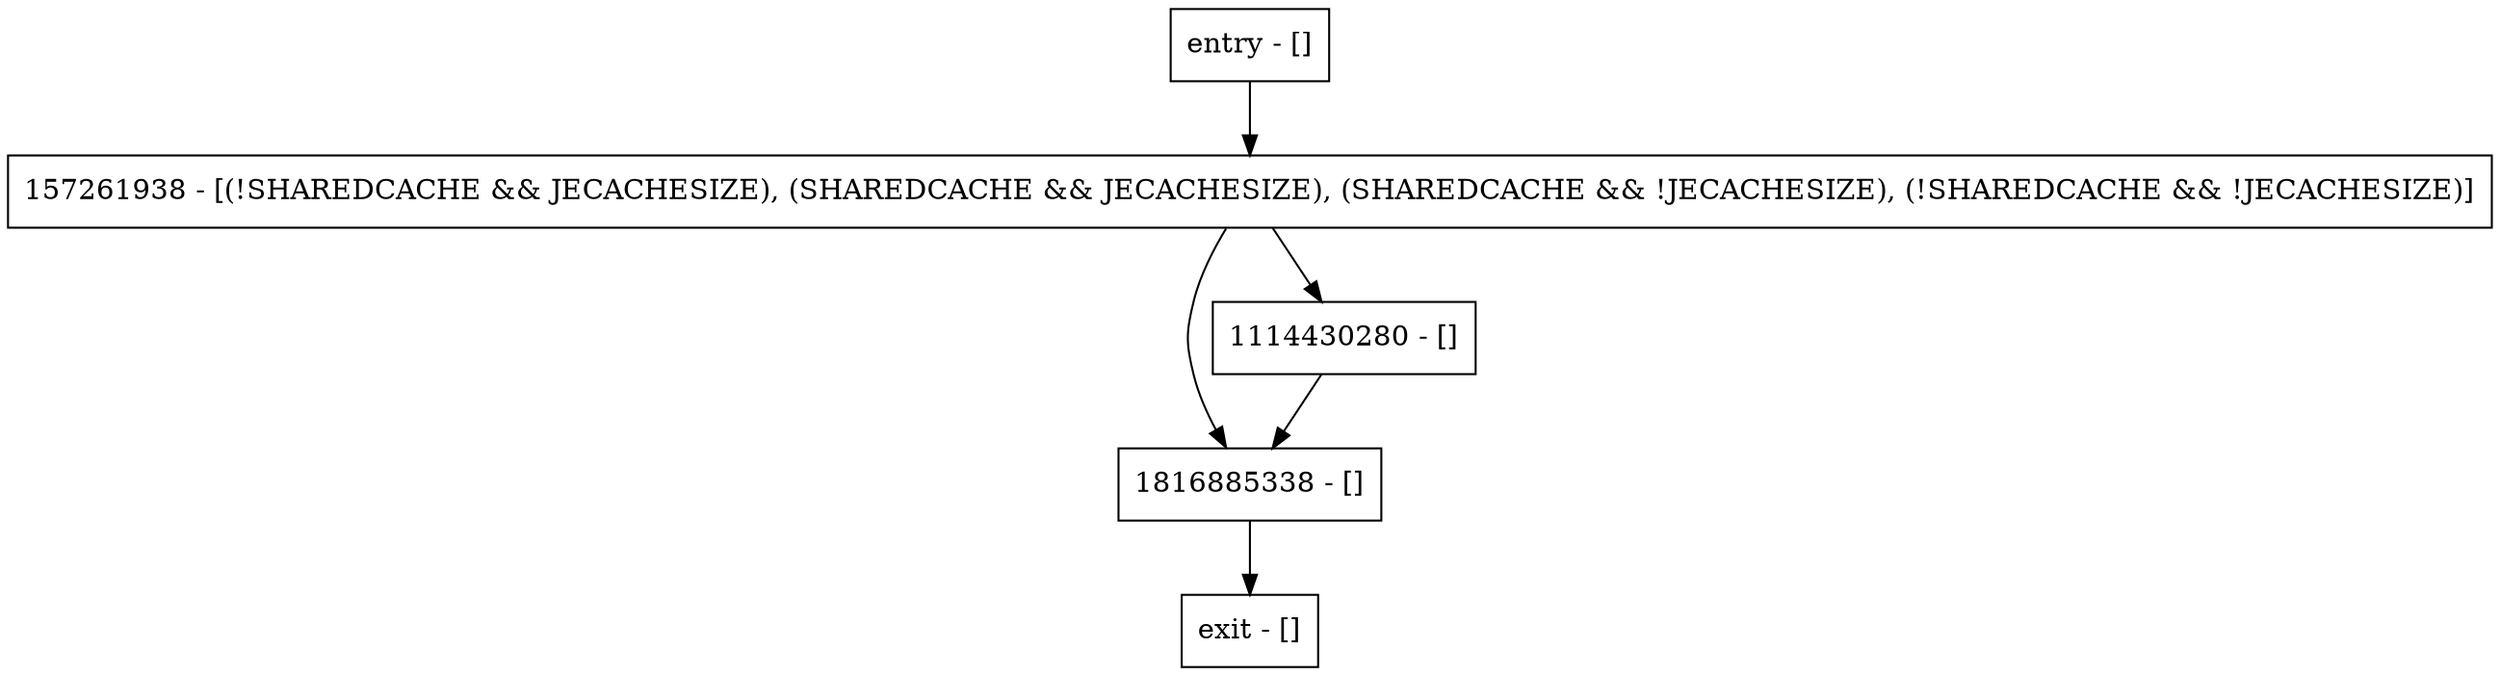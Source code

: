 digraph getVal {
node [shape=record];
entry [label="entry - []"];
exit [label="exit - []"];
1816885338 [label="1816885338 - []"];
157261938 [label="157261938 - [(!SHAREDCACHE && JECACHESIZE), (SHAREDCACHE && JECACHESIZE), (SHAREDCACHE && !JECACHESIZE), (!SHAREDCACHE && !JECACHESIZE)]"];
1114430280 [label="1114430280 - []"];
entry;
exit;
entry -> 157261938;
1816885338 -> exit;
157261938 -> 1816885338;
157261938 -> 1114430280;
1114430280 -> 1816885338;
}
